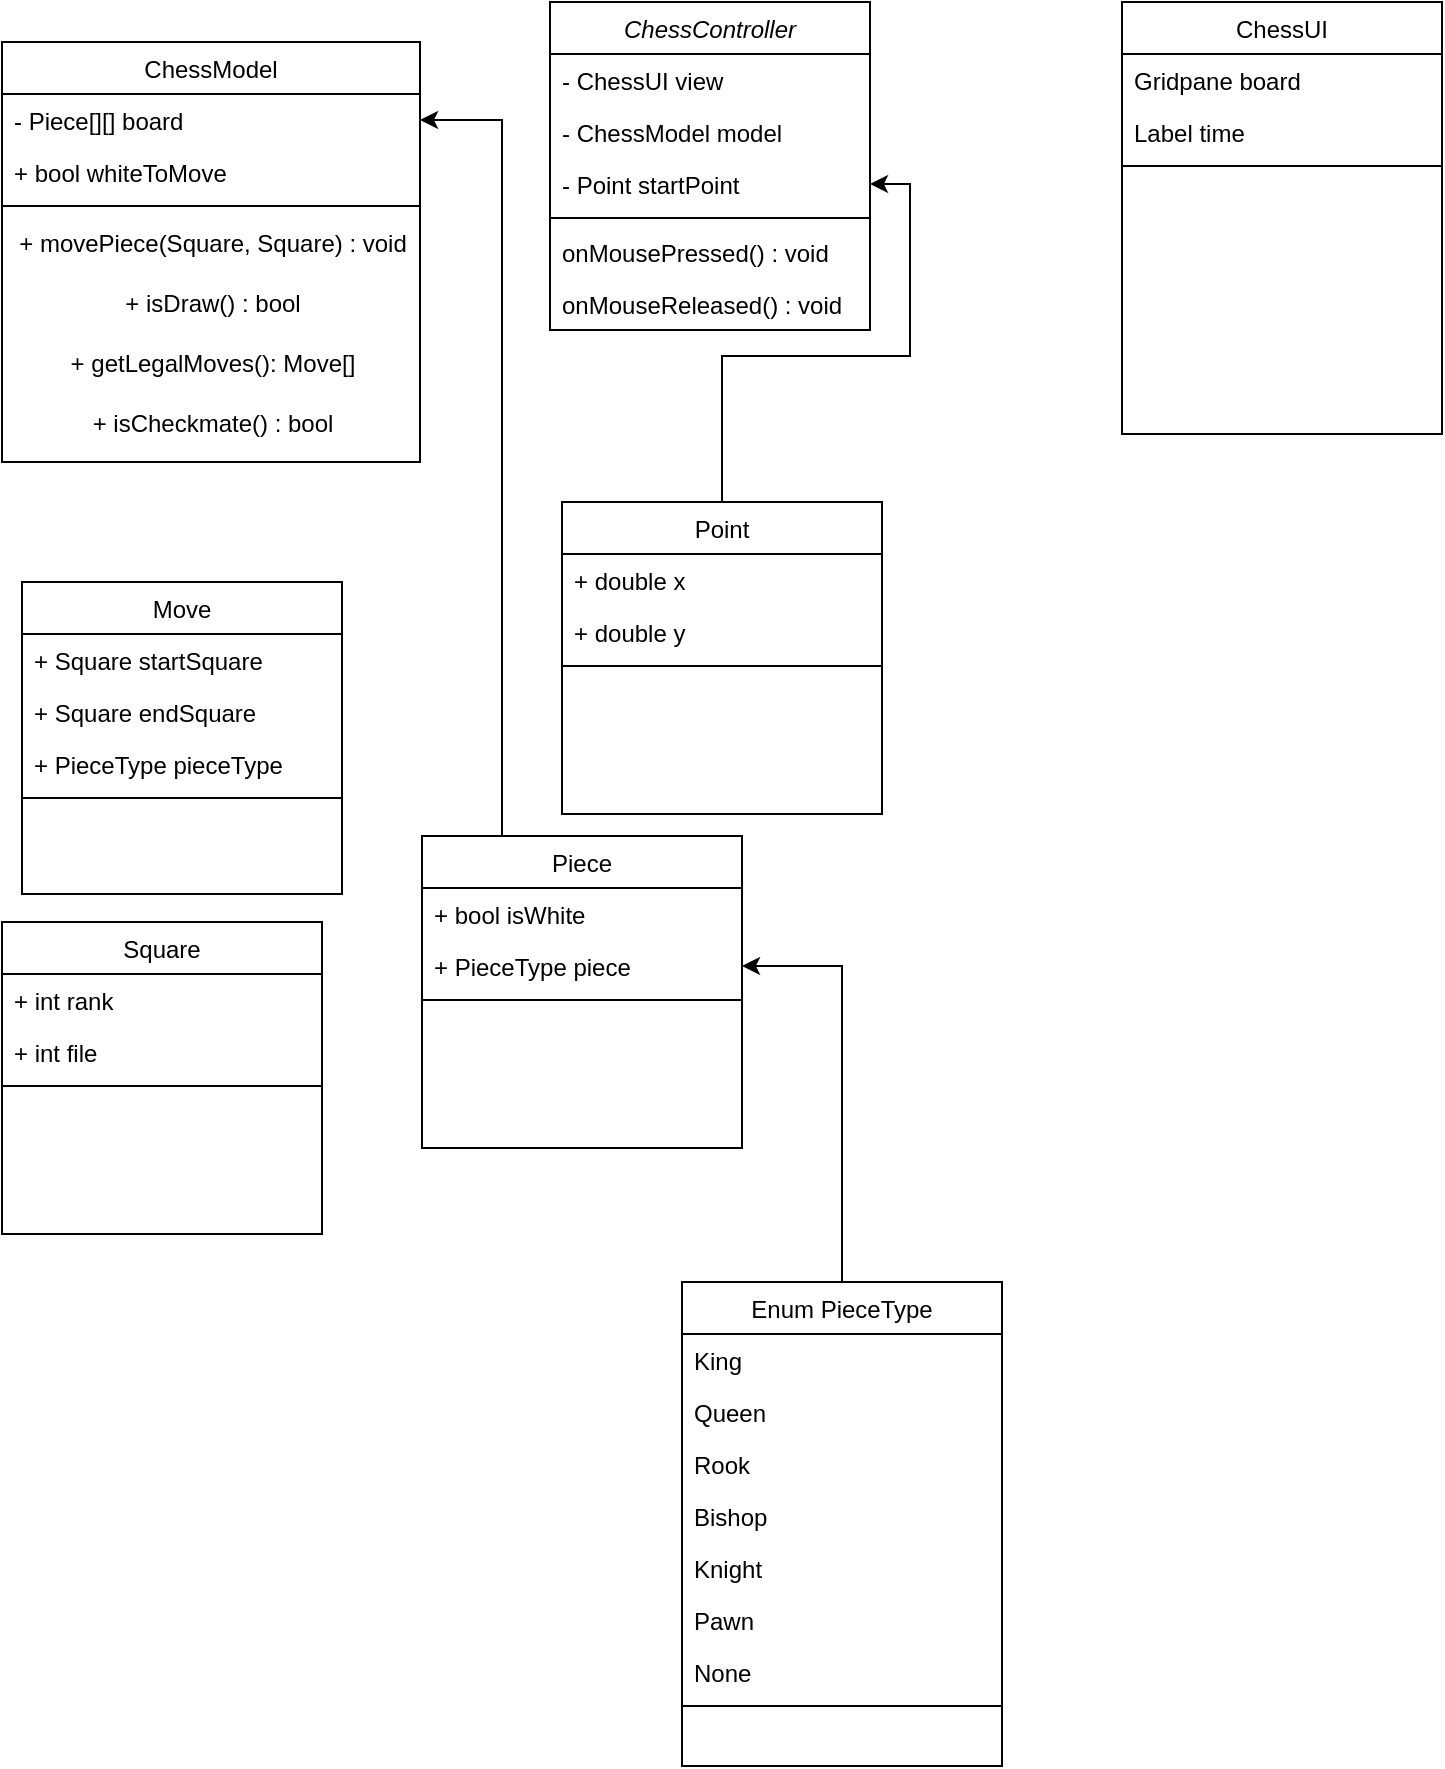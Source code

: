 <mxfile version="22.1.2" type="device" pages="2">
  <diagram id="C5RBs43oDa-KdzZeNtuy" name="Main Class Diagram">
    <mxGraphModel dx="1418" dy="820" grid="1" gridSize="10" guides="1" tooltips="1" connect="1" arrows="1" fold="1" page="1" pageScale="1" pageWidth="827" pageHeight="1169" math="0" shadow="0">
      <root>
        <mxCell id="WIyWlLk6GJQsqaUBKTNV-0" />
        <mxCell id="WIyWlLk6GJQsqaUBKTNV-1" parent="WIyWlLk6GJQsqaUBKTNV-0" />
        <mxCell id="srD08yrBdDk0NRkx2GMC-24" value="ChessController" style="swimlane;fontStyle=2;align=center;verticalAlign=top;childLayout=stackLayout;horizontal=1;startSize=26;horizontalStack=0;resizeParent=1;resizeLast=0;collapsible=1;marginBottom=0;rounded=0;shadow=0;strokeWidth=1;" parent="WIyWlLk6GJQsqaUBKTNV-1" vertex="1">
          <mxGeometry x="334" y="90" width="160" height="164" as="geometry">
            <mxRectangle x="230" y="140" width="160" height="26" as="alternateBounds" />
          </mxGeometry>
        </mxCell>
        <mxCell id="srD08yrBdDk0NRkx2GMC-25" value="- ChessUI view" style="text;align=left;verticalAlign=top;spacingLeft=4;spacingRight=4;overflow=hidden;rotatable=0;points=[[0,0.5],[1,0.5]];portConstraint=eastwest;" parent="srD08yrBdDk0NRkx2GMC-24" vertex="1">
          <mxGeometry y="26" width="160" height="26" as="geometry" />
        </mxCell>
        <mxCell id="srD08yrBdDk0NRkx2GMC-26" value="- ChessModel model" style="text;align=left;verticalAlign=top;spacingLeft=4;spacingRight=4;overflow=hidden;rotatable=0;points=[[0,0.5],[1,0.5]];portConstraint=eastwest;rounded=0;shadow=0;html=0;" parent="srD08yrBdDk0NRkx2GMC-24" vertex="1">
          <mxGeometry y="52" width="160" height="26" as="geometry" />
        </mxCell>
        <mxCell id="srD08yrBdDk0NRkx2GMC-82" value="- Point startPoint" style="text;align=left;verticalAlign=top;spacingLeft=4;spacingRight=4;overflow=hidden;rotatable=0;points=[[0,0.5],[1,0.5]];portConstraint=eastwest;rounded=0;shadow=0;html=0;" parent="srD08yrBdDk0NRkx2GMC-24" vertex="1">
          <mxGeometry y="78" width="160" height="26" as="geometry" />
        </mxCell>
        <mxCell id="srD08yrBdDk0NRkx2GMC-28" value="" style="line;html=1;strokeWidth=1;align=left;verticalAlign=middle;spacingTop=-1;spacingLeft=3;spacingRight=3;rotatable=0;labelPosition=right;points=[];portConstraint=eastwest;" parent="srD08yrBdDk0NRkx2GMC-24" vertex="1">
          <mxGeometry y="104" width="160" height="8" as="geometry" />
        </mxCell>
        <mxCell id="srD08yrBdDk0NRkx2GMC-29" value="onMousePressed() : void" style="text;align=left;verticalAlign=top;spacingLeft=4;spacingRight=4;overflow=hidden;rotatable=0;points=[[0,0.5],[1,0.5]];portConstraint=eastwest;" parent="srD08yrBdDk0NRkx2GMC-24" vertex="1">
          <mxGeometry y="112" width="160" height="26" as="geometry" />
        </mxCell>
        <mxCell id="srD08yrBdDk0NRkx2GMC-80" value="onMouseReleased() : void" style="text;align=left;verticalAlign=top;spacingLeft=4;spacingRight=4;overflow=hidden;rotatable=0;points=[[0,0.5],[1,0.5]];portConstraint=eastwest;" parent="srD08yrBdDk0NRkx2GMC-24" vertex="1">
          <mxGeometry y="138" width="160" height="26" as="geometry" />
        </mxCell>
        <mxCell id="srD08yrBdDk0NRkx2GMC-30" value="ChessModel" style="swimlane;fontStyle=0;align=center;verticalAlign=top;childLayout=stackLayout;horizontal=1;startSize=26;horizontalStack=0;resizeParent=1;resizeLast=0;collapsible=1;marginBottom=0;rounded=0;shadow=0;strokeWidth=1;" parent="WIyWlLk6GJQsqaUBKTNV-1" vertex="1">
          <mxGeometry x="60" y="110" width="209" height="210" as="geometry">
            <mxRectangle x="130" y="380" width="160" height="26" as="alternateBounds" />
          </mxGeometry>
        </mxCell>
        <mxCell id="srD08yrBdDk0NRkx2GMC-31" value="- Piece[][] board" style="text;align=left;verticalAlign=top;spacingLeft=4;spacingRight=4;overflow=hidden;rotatable=0;points=[[0,0.5],[1,0.5]];portConstraint=eastwest;" parent="srD08yrBdDk0NRkx2GMC-30" vertex="1">
          <mxGeometry y="26" width="209" height="26" as="geometry" />
        </mxCell>
        <mxCell id="srD08yrBdDk0NRkx2GMC-32" value="+ bool whiteToMove" style="text;align=left;verticalAlign=top;spacingLeft=4;spacingRight=4;overflow=hidden;rotatable=0;points=[[0,0.5],[1,0.5]];portConstraint=eastwest;rounded=0;shadow=0;html=0;" parent="srD08yrBdDk0NRkx2GMC-30" vertex="1">
          <mxGeometry y="52" width="209" height="26" as="geometry" />
        </mxCell>
        <mxCell id="srD08yrBdDk0NRkx2GMC-33" value="" style="line;html=1;strokeWidth=1;align=left;verticalAlign=middle;spacingTop=-1;spacingLeft=3;spacingRight=3;rotatable=0;labelPosition=right;points=[];portConstraint=eastwest;" parent="srD08yrBdDk0NRkx2GMC-30" vertex="1">
          <mxGeometry y="78" width="209" height="8" as="geometry" />
        </mxCell>
        <mxCell id="srD08yrBdDk0NRkx2GMC-67" value="+ movePiece(Square, Square) : void" style="text;html=1;align=center;verticalAlign=middle;resizable=0;points=[];autosize=1;strokeColor=none;fillColor=none;" parent="srD08yrBdDk0NRkx2GMC-30" vertex="1">
          <mxGeometry y="86" width="209" height="30" as="geometry" />
        </mxCell>
        <mxCell id="srD08yrBdDk0NRkx2GMC-79" value="+ isDraw() : bool" style="text;html=1;align=center;verticalAlign=middle;resizable=0;points=[];autosize=1;strokeColor=none;fillColor=none;" parent="srD08yrBdDk0NRkx2GMC-30" vertex="1">
          <mxGeometry y="116" width="209" height="30" as="geometry" />
        </mxCell>
        <mxCell id="hfmiIC_om_kRJbpKD42Y-6" value="+ getLegalMoves(): Move[]" style="text;html=1;align=center;verticalAlign=middle;resizable=0;points=[];autosize=1;strokeColor=none;fillColor=none;" parent="srD08yrBdDk0NRkx2GMC-30" vertex="1">
          <mxGeometry y="146" width="209" height="30" as="geometry" />
        </mxCell>
        <mxCell id="srD08yrBdDk0NRkx2GMC-78" value="+ isCheckmate() : bool" style="text;html=1;align=center;verticalAlign=middle;resizable=0;points=[];autosize=1;strokeColor=none;fillColor=none;" parent="srD08yrBdDk0NRkx2GMC-30" vertex="1">
          <mxGeometry y="176" width="209" height="30" as="geometry" />
        </mxCell>
        <mxCell id="srD08yrBdDk0NRkx2GMC-39" value="ChessUI" style="swimlane;fontStyle=0;align=center;verticalAlign=top;childLayout=stackLayout;horizontal=1;startSize=26;horizontalStack=0;resizeParent=1;resizeLast=0;collapsible=1;marginBottom=0;rounded=0;shadow=0;strokeWidth=1;" parent="WIyWlLk6GJQsqaUBKTNV-1" vertex="1">
          <mxGeometry x="620" y="90" width="160" height="216" as="geometry">
            <mxRectangle x="550" y="140" width="160" height="26" as="alternateBounds" />
          </mxGeometry>
        </mxCell>
        <mxCell id="srD08yrBdDk0NRkx2GMC-40" value="Gridpane board" style="text;align=left;verticalAlign=top;spacingLeft=4;spacingRight=4;overflow=hidden;rotatable=0;points=[[0,0.5],[1,0.5]];portConstraint=eastwest;" parent="srD08yrBdDk0NRkx2GMC-39" vertex="1">
          <mxGeometry y="26" width="160" height="26" as="geometry" />
        </mxCell>
        <mxCell id="srD08yrBdDk0NRkx2GMC-86" value="Label time" style="text;align=left;verticalAlign=top;spacingLeft=4;spacingRight=4;overflow=hidden;rotatable=0;points=[[0,0.5],[1,0.5]];portConstraint=eastwest;" parent="srD08yrBdDk0NRkx2GMC-39" vertex="1">
          <mxGeometry y="52" width="160" height="26" as="geometry" />
        </mxCell>
        <mxCell id="srD08yrBdDk0NRkx2GMC-45" value="" style="line;html=1;strokeWidth=1;align=left;verticalAlign=middle;spacingTop=-1;spacingLeft=3;spacingRight=3;rotatable=0;labelPosition=right;points=[];portConstraint=eastwest;" parent="srD08yrBdDk0NRkx2GMC-39" vertex="1">
          <mxGeometry y="78" width="160" height="8" as="geometry" />
        </mxCell>
        <mxCell id="srD08yrBdDk0NRkx2GMC-75" style="edgeStyle=orthogonalEdgeStyle;rounded=0;orthogonalLoop=1;jettySize=auto;html=1;" parent="WIyWlLk6GJQsqaUBKTNV-1" source="srD08yrBdDk0NRkx2GMC-48" target="srD08yrBdDk0NRkx2GMC-60" edge="1">
          <mxGeometry relative="1" as="geometry" />
        </mxCell>
        <mxCell id="srD08yrBdDk0NRkx2GMC-48" value="Enum PieceType" style="swimlane;fontStyle=0;align=center;verticalAlign=top;childLayout=stackLayout;horizontal=1;startSize=26;horizontalStack=0;resizeParent=1;resizeLast=0;collapsible=1;marginBottom=0;rounded=0;shadow=0;strokeWidth=1;" parent="WIyWlLk6GJQsqaUBKTNV-1" vertex="1">
          <mxGeometry x="400" y="730" width="160" height="242" as="geometry">
            <mxRectangle x="130" y="380" width="160" height="26" as="alternateBounds" />
          </mxGeometry>
        </mxCell>
        <mxCell id="srD08yrBdDk0NRkx2GMC-49" value="King" style="text;align=left;verticalAlign=top;spacingLeft=4;spacingRight=4;overflow=hidden;rotatable=0;points=[[0,0.5],[1,0.5]];portConstraint=eastwest;" parent="srD08yrBdDk0NRkx2GMC-48" vertex="1">
          <mxGeometry y="26" width="160" height="26" as="geometry" />
        </mxCell>
        <mxCell id="srD08yrBdDk0NRkx2GMC-53" value="Queen" style="text;align=left;verticalAlign=top;spacingLeft=4;spacingRight=4;overflow=hidden;rotatable=0;points=[[0,0.5],[1,0.5]];portConstraint=eastwest;rounded=0;shadow=0;html=0;" parent="srD08yrBdDk0NRkx2GMC-48" vertex="1">
          <mxGeometry y="52" width="160" height="26" as="geometry" />
        </mxCell>
        <mxCell id="srD08yrBdDk0NRkx2GMC-54" value="Rook" style="text;align=left;verticalAlign=top;spacingLeft=4;spacingRight=4;overflow=hidden;rotatable=0;points=[[0,0.5],[1,0.5]];portConstraint=eastwest;rounded=0;shadow=0;html=0;" parent="srD08yrBdDk0NRkx2GMC-48" vertex="1">
          <mxGeometry y="78" width="160" height="26" as="geometry" />
        </mxCell>
        <mxCell id="srD08yrBdDk0NRkx2GMC-52" value="Bishop" style="text;align=left;verticalAlign=top;spacingLeft=4;spacingRight=4;overflow=hidden;rotatable=0;points=[[0,0.5],[1,0.5]];portConstraint=eastwest;rounded=0;shadow=0;html=0;" parent="srD08yrBdDk0NRkx2GMC-48" vertex="1">
          <mxGeometry y="104" width="160" height="26" as="geometry" />
        </mxCell>
        <mxCell id="srD08yrBdDk0NRkx2GMC-50" value="Knight" style="text;align=left;verticalAlign=top;spacingLeft=4;spacingRight=4;overflow=hidden;rotatable=0;points=[[0,0.5],[1,0.5]];portConstraint=eastwest;rounded=0;shadow=0;html=0;" parent="srD08yrBdDk0NRkx2GMC-48" vertex="1">
          <mxGeometry y="130" width="160" height="26" as="geometry" />
        </mxCell>
        <mxCell id="srD08yrBdDk0NRkx2GMC-56" value="Pawn" style="text;align=left;verticalAlign=top;spacingLeft=4;spacingRight=4;overflow=hidden;rotatable=0;points=[[0,0.5],[1,0.5]];portConstraint=eastwest;rounded=0;shadow=0;html=0;" parent="srD08yrBdDk0NRkx2GMC-48" vertex="1">
          <mxGeometry y="156" width="160" height="26" as="geometry" />
        </mxCell>
        <mxCell id="srD08yrBdDk0NRkx2GMC-55" value="None" style="text;align=left;verticalAlign=top;spacingLeft=4;spacingRight=4;overflow=hidden;rotatable=0;points=[[0,0.5],[1,0.5]];portConstraint=eastwest;rounded=0;shadow=0;html=0;" parent="srD08yrBdDk0NRkx2GMC-48" vertex="1">
          <mxGeometry y="182" width="160" height="26" as="geometry" />
        </mxCell>
        <mxCell id="srD08yrBdDk0NRkx2GMC-51" value="" style="line;html=1;strokeWidth=1;align=left;verticalAlign=middle;spacingTop=-1;spacingLeft=3;spacingRight=3;rotatable=0;labelPosition=right;points=[];portConstraint=eastwest;" parent="srD08yrBdDk0NRkx2GMC-48" vertex="1">
          <mxGeometry y="208" width="160" height="8" as="geometry" />
        </mxCell>
        <mxCell id="srD08yrBdDk0NRkx2GMC-73" style="edgeStyle=orthogonalEdgeStyle;rounded=0;orthogonalLoop=1;jettySize=auto;html=1;" parent="WIyWlLk6GJQsqaUBKTNV-1" source="srD08yrBdDk0NRkx2GMC-58" target="srD08yrBdDk0NRkx2GMC-31" edge="1">
          <mxGeometry relative="1" as="geometry">
            <Array as="points">
              <mxPoint x="310" y="585" />
              <mxPoint x="310" y="149" />
            </Array>
          </mxGeometry>
        </mxCell>
        <mxCell id="srD08yrBdDk0NRkx2GMC-58" value="Piece" style="swimlane;fontStyle=0;align=center;verticalAlign=top;childLayout=stackLayout;horizontal=1;startSize=26;horizontalStack=0;resizeParent=1;resizeLast=0;collapsible=1;marginBottom=0;rounded=0;shadow=0;strokeWidth=1;" parent="WIyWlLk6GJQsqaUBKTNV-1" vertex="1">
          <mxGeometry x="270" y="507" width="160" height="156" as="geometry">
            <mxRectangle x="130" y="380" width="160" height="26" as="alternateBounds" />
          </mxGeometry>
        </mxCell>
        <mxCell id="srD08yrBdDk0NRkx2GMC-59" value="+ bool isWhite" style="text;align=left;verticalAlign=top;spacingLeft=4;spacingRight=4;overflow=hidden;rotatable=0;points=[[0,0.5],[1,0.5]];portConstraint=eastwest;" parent="srD08yrBdDk0NRkx2GMC-58" vertex="1">
          <mxGeometry y="26" width="160" height="26" as="geometry" />
        </mxCell>
        <mxCell id="srD08yrBdDk0NRkx2GMC-60" value="+ PieceType piece" style="text;align=left;verticalAlign=top;spacingLeft=4;spacingRight=4;overflow=hidden;rotatable=0;points=[[0,0.5],[1,0.5]];portConstraint=eastwest;rounded=0;shadow=0;html=0;" parent="srD08yrBdDk0NRkx2GMC-58" vertex="1">
          <mxGeometry y="52" width="160" height="26" as="geometry" />
        </mxCell>
        <mxCell id="srD08yrBdDk0NRkx2GMC-66" value="" style="line;html=1;strokeWidth=1;align=left;verticalAlign=middle;spacingTop=-1;spacingLeft=3;spacingRight=3;rotatable=0;labelPosition=right;points=[];portConstraint=eastwest;" parent="srD08yrBdDk0NRkx2GMC-58" vertex="1">
          <mxGeometry y="78" width="160" height="8" as="geometry" />
        </mxCell>
        <mxCell id="srD08yrBdDk0NRkx2GMC-68" value="Square" style="swimlane;fontStyle=0;align=center;verticalAlign=top;childLayout=stackLayout;horizontal=1;startSize=26;horizontalStack=0;resizeParent=1;resizeLast=0;collapsible=1;marginBottom=0;rounded=0;shadow=0;strokeWidth=1;" parent="WIyWlLk6GJQsqaUBKTNV-1" vertex="1">
          <mxGeometry x="60" y="550" width="160" height="156" as="geometry">
            <mxRectangle x="130" y="380" width="160" height="26" as="alternateBounds" />
          </mxGeometry>
        </mxCell>
        <mxCell id="srD08yrBdDk0NRkx2GMC-69" value="+ int rank" style="text;align=left;verticalAlign=top;spacingLeft=4;spacingRight=4;overflow=hidden;rotatable=0;points=[[0,0.5],[1,0.5]];portConstraint=eastwest;" parent="srD08yrBdDk0NRkx2GMC-68" vertex="1">
          <mxGeometry y="26" width="160" height="26" as="geometry" />
        </mxCell>
        <mxCell id="srD08yrBdDk0NRkx2GMC-70" value="+ int file" style="text;align=left;verticalAlign=top;spacingLeft=4;spacingRight=4;overflow=hidden;rotatable=0;points=[[0,0.5],[1,0.5]];portConstraint=eastwest;rounded=0;shadow=0;html=0;" parent="srD08yrBdDk0NRkx2GMC-68" vertex="1">
          <mxGeometry y="52" width="160" height="26" as="geometry" />
        </mxCell>
        <mxCell id="srD08yrBdDk0NRkx2GMC-71" value="" style="line;html=1;strokeWidth=1;align=left;verticalAlign=middle;spacingTop=-1;spacingLeft=3;spacingRight=3;rotatable=0;labelPosition=right;points=[];portConstraint=eastwest;" parent="srD08yrBdDk0NRkx2GMC-68" vertex="1">
          <mxGeometry y="78" width="160" height="8" as="geometry" />
        </mxCell>
        <mxCell id="hfmiIC_om_kRJbpKD42Y-11" style="edgeStyle=orthogonalEdgeStyle;rounded=0;orthogonalLoop=1;jettySize=auto;html=1;" parent="WIyWlLk6GJQsqaUBKTNV-1" source="bCtKBPqUn3MXcE5_dVGT-1" target="srD08yrBdDk0NRkx2GMC-82" edge="1">
          <mxGeometry relative="1" as="geometry" />
        </mxCell>
        <mxCell id="bCtKBPqUn3MXcE5_dVGT-1" value="Point" style="swimlane;fontStyle=0;align=center;verticalAlign=top;childLayout=stackLayout;horizontal=1;startSize=26;horizontalStack=0;resizeParent=1;resizeLast=0;collapsible=1;marginBottom=0;rounded=0;shadow=0;strokeWidth=1;" parent="WIyWlLk6GJQsqaUBKTNV-1" vertex="1">
          <mxGeometry x="340" y="340" width="160" height="156" as="geometry">
            <mxRectangle x="130" y="380" width="160" height="26" as="alternateBounds" />
          </mxGeometry>
        </mxCell>
        <mxCell id="bCtKBPqUn3MXcE5_dVGT-2" value="+ double x" style="text;align=left;verticalAlign=top;spacingLeft=4;spacingRight=4;overflow=hidden;rotatable=0;points=[[0,0.5],[1,0.5]];portConstraint=eastwest;" parent="bCtKBPqUn3MXcE5_dVGT-1" vertex="1">
          <mxGeometry y="26" width="160" height="26" as="geometry" />
        </mxCell>
        <mxCell id="bCtKBPqUn3MXcE5_dVGT-3" value="+ double y" style="text;align=left;verticalAlign=top;spacingLeft=4;spacingRight=4;overflow=hidden;rotatable=0;points=[[0,0.5],[1,0.5]];portConstraint=eastwest;rounded=0;shadow=0;html=0;" parent="bCtKBPqUn3MXcE5_dVGT-1" vertex="1">
          <mxGeometry y="52" width="160" height="26" as="geometry" />
        </mxCell>
        <mxCell id="bCtKBPqUn3MXcE5_dVGT-4" value="" style="line;html=1;strokeWidth=1;align=left;verticalAlign=middle;spacingTop=-1;spacingLeft=3;spacingRight=3;rotatable=0;labelPosition=right;points=[];portConstraint=eastwest;" parent="bCtKBPqUn3MXcE5_dVGT-1" vertex="1">
          <mxGeometry y="78" width="160" height="8" as="geometry" />
        </mxCell>
        <mxCell id="hfmiIC_om_kRJbpKD42Y-7" value="Move" style="swimlane;fontStyle=0;align=center;verticalAlign=top;childLayout=stackLayout;horizontal=1;startSize=26;horizontalStack=0;resizeParent=1;resizeLast=0;collapsible=1;marginBottom=0;rounded=0;shadow=0;strokeWidth=1;" parent="WIyWlLk6GJQsqaUBKTNV-1" vertex="1">
          <mxGeometry x="70" y="380" width="160" height="156" as="geometry">
            <mxRectangle x="130" y="380" width="160" height="26" as="alternateBounds" />
          </mxGeometry>
        </mxCell>
        <mxCell id="hfmiIC_om_kRJbpKD42Y-8" value="+ Square startSquare" style="text;align=left;verticalAlign=top;spacingLeft=4;spacingRight=4;overflow=hidden;rotatable=0;points=[[0,0.5],[1,0.5]];portConstraint=eastwest;" parent="hfmiIC_om_kRJbpKD42Y-7" vertex="1">
          <mxGeometry y="26" width="160" height="26" as="geometry" />
        </mxCell>
        <mxCell id="hfmiIC_om_kRJbpKD42Y-9" value="+ Square endSquare" style="text;align=left;verticalAlign=top;spacingLeft=4;spacingRight=4;overflow=hidden;rotatable=0;points=[[0,0.5],[1,0.5]];portConstraint=eastwest;rounded=0;shadow=0;html=0;" parent="hfmiIC_om_kRJbpKD42Y-7" vertex="1">
          <mxGeometry y="52" width="160" height="26" as="geometry" />
        </mxCell>
        <mxCell id="TpvGDY0RvF9_QWmKTfES-0" value="+ PieceType pieceType" style="text;align=left;verticalAlign=top;spacingLeft=4;spacingRight=4;overflow=hidden;rotatable=0;points=[[0,0.5],[1,0.5]];portConstraint=eastwest;rounded=0;shadow=0;html=0;" vertex="1" parent="hfmiIC_om_kRJbpKD42Y-7">
          <mxGeometry y="78" width="160" height="26" as="geometry" />
        </mxCell>
        <mxCell id="hfmiIC_om_kRJbpKD42Y-10" value="" style="line;html=1;strokeWidth=1;align=left;verticalAlign=middle;spacingTop=-1;spacingLeft=3;spacingRight=3;rotatable=0;labelPosition=right;points=[];portConstraint=eastwest;" parent="hfmiIC_om_kRJbpKD42Y-7" vertex="1">
          <mxGeometry y="104" width="160" height="8" as="geometry" />
        </mxCell>
      </root>
    </mxGraphModel>
  </diagram>
  <diagram id="sQ5aLwWJrVzbbc-pzs8Z" name="Controller Flowchart">
    <mxGraphModel dx="1434" dy="836" grid="1" gridSize="10" guides="1" tooltips="1" connect="1" arrows="1" fold="1" page="1" pageScale="1" pageWidth="827" pageHeight="1169" math="0" shadow="0">
      <root>
        <mxCell id="0" />
        <mxCell id="1" parent="0" />
        <mxCell id="tWgduxq1UwPmpv0czZXY-4" value="" style="edgeStyle=orthogonalEdgeStyle;rounded=0;orthogonalLoop=1;jettySize=auto;html=1;" edge="1" parent="1" source="tWgduxq1UwPmpv0czZXY-1" target="tWgduxq1UwPmpv0czZXY-3">
          <mxGeometry relative="1" as="geometry" />
        </mxCell>
        <mxCell id="tWgduxq1UwPmpv0czZXY-1" value="OnMousePressed" style="ellipse;whiteSpace=wrap;html=1;" vertex="1" parent="1">
          <mxGeometry x="150" y="110" width="160" height="70" as="geometry" />
        </mxCell>
        <mxCell id="0X7gWJNVkf_V2T7IDrxZ-4" value="" style="edgeStyle=orthogonalEdgeStyle;rounded=0;orthogonalLoop=1;jettySize=auto;html=1;" edge="1" parent="1" source="tWgduxq1UwPmpv0czZXY-2" target="0X7gWJNVkf_V2T7IDrxZ-3">
          <mxGeometry relative="1" as="geometry" />
        </mxCell>
        <mxCell id="tWgduxq1UwPmpv0czZXY-2" value="OnMouseReleased" style="ellipse;whiteSpace=wrap;html=1;" vertex="1" parent="1">
          <mxGeometry x="470" y="110" width="160" height="70" as="geometry" />
        </mxCell>
        <mxCell id="tWgduxq1UwPmpv0czZXY-3" value="Set startpoint for later use.&amp;nbsp;" style="rounded=1;whiteSpace=wrap;html=1;" vertex="1" parent="1">
          <mxGeometry x="170" y="265" width="120" height="60" as="geometry" />
        </mxCell>
        <mxCell id="0X7gWJNVkf_V2T7IDrxZ-10" value="" style="edgeStyle=orthogonalEdgeStyle;rounded=0;orthogonalLoop=1;jettySize=auto;html=1;" edge="1" parent="1" source="0X7gWJNVkf_V2T7IDrxZ-3" target="0X7gWJNVkf_V2T7IDrxZ-9">
          <mxGeometry relative="1" as="geometry" />
        </mxCell>
        <mxCell id="0X7gWJNVkf_V2T7IDrxZ-11" value="No" style="edgeLabel;html=1;align=center;verticalAlign=middle;resizable=0;points=[];" vertex="1" connectable="0" parent="0X7gWJNVkf_V2T7IDrxZ-10">
          <mxGeometry x="-0.133" y="-1" relative="1" as="geometry">
            <mxPoint as="offset" />
          </mxGeometry>
        </mxCell>
        <mxCell id="0X7gWJNVkf_V2T7IDrxZ-13" value="" style="edgeStyle=orthogonalEdgeStyle;rounded=0;orthogonalLoop=1;jettySize=auto;html=1;" edge="1" parent="1" source="0X7gWJNVkf_V2T7IDrxZ-3" target="0X7gWJNVkf_V2T7IDrxZ-12">
          <mxGeometry relative="1" as="geometry" />
        </mxCell>
        <mxCell id="0X7gWJNVkf_V2T7IDrxZ-14" value="Yes&lt;br&gt;" style="edgeLabel;html=1;align=center;verticalAlign=middle;resizable=0;points=[];" vertex="1" connectable="0" parent="0X7gWJNVkf_V2T7IDrxZ-13">
          <mxGeometry x="-0.333" y="-3" relative="1" as="geometry">
            <mxPoint x="3" y="15" as="offset" />
          </mxGeometry>
        </mxCell>
        <mxCell id="0X7gWJNVkf_V2T7IDrxZ-3" value="startPoint is Piece" style="rhombus;whiteSpace=wrap;html=1;" vertex="1" parent="1">
          <mxGeometry x="510" y="255" width="80" height="80" as="geometry" />
        </mxCell>
        <mxCell id="0X7gWJNVkf_V2T7IDrxZ-9" value="Do nothing, return." style="whiteSpace=wrap;html=1;" vertex="1" parent="1">
          <mxGeometry x="330" y="265" width="120" height="60" as="geometry" />
        </mxCell>
        <mxCell id="6IR2LHdfRgQBA0FX-YV3-2" value="" style="edgeStyle=orthogonalEdgeStyle;rounded=0;orthogonalLoop=1;jettySize=auto;html=1;" edge="1" parent="1" source="0X7gWJNVkf_V2T7IDrxZ-12" target="6IR2LHdfRgQBA0FX-YV3-1">
          <mxGeometry relative="1" as="geometry" />
        </mxCell>
        <mxCell id="0X7gWJNVkf_V2T7IDrxZ-12" value="Convert startpoint and endpoint to Squares" style="whiteSpace=wrap;html=1;" vertex="1" parent="1">
          <mxGeometry x="490" y="425" width="120" height="60" as="geometry" />
        </mxCell>
        <mxCell id="6IR2LHdfRgQBA0FX-YV3-1" value="" style="whiteSpace=wrap;html=1;" vertex="1" parent="1">
          <mxGeometry x="490" y="565" width="120" height="60" as="geometry" />
        </mxCell>
      </root>
    </mxGraphModel>
  </diagram>
</mxfile>
